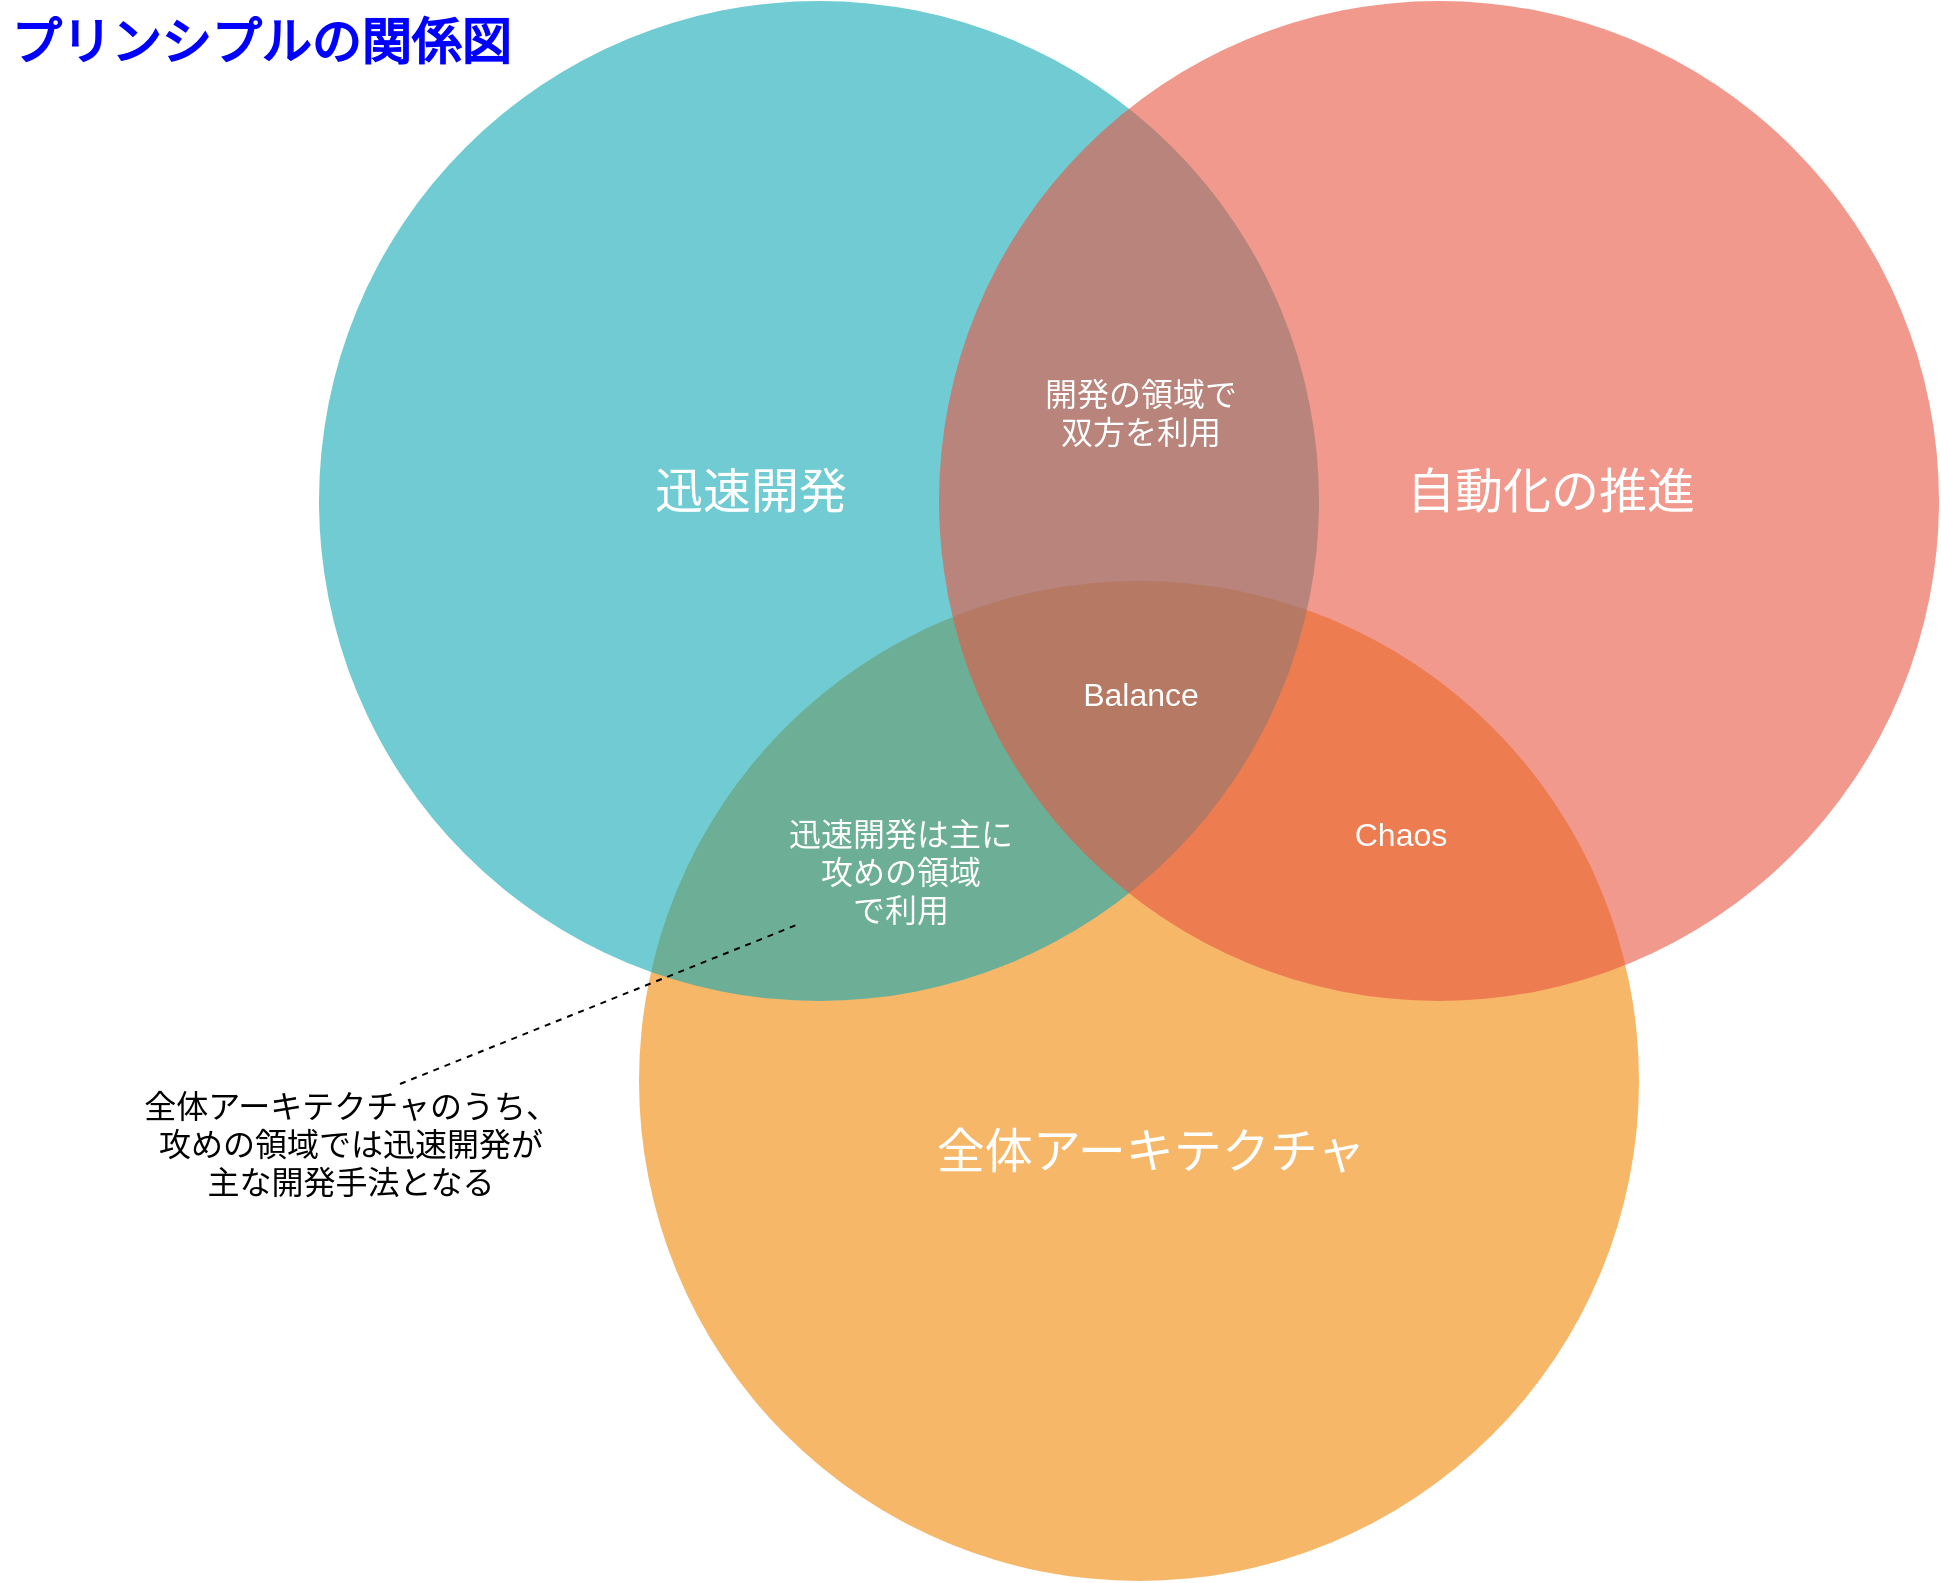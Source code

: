 <mxfile version="13.3.6" type="github">
  <diagram id="3228e29e-7158-1315-38df-8450db1d8a1d" name="プリンシプルの関係">
    <mxGraphModel dx="1261" dy="819" grid="1" gridSize="10" guides="1" tooltips="1" connect="1" arrows="1" fold="1" page="1" pageScale="1" pageWidth="1169" pageHeight="827" background="#ffffff" math="0" shadow="0">
      <root>
        <mxCell id="0" />
        <mxCell id="1" parent="0" />
        <mxCell id="21531" value="" style="ellipse;fillColor=#F08705;opacity=60;strokeColor=none;html=1;fontColor=#FFFFFF;" parent="1" vertex="1">
          <mxGeometry x="339.5" y="313.5" width="500" height="500" as="geometry" />
        </mxCell>
        <mxCell id="21532" value="" style="ellipse;fillColor=#12AAB5;opacity=60;strokeColor=none;html=1;fontColor=#FFFFFF;" parent="1" vertex="1">
          <mxGeometry x="179.5" y="23.5" width="500" height="500" as="geometry" />
        </mxCell>
        <mxCell id="21533" value="" style="ellipse;fillColor=#e85642;opacity=60;strokeColor=none;html=1;fontColor=#FFFFFF;" parent="1" vertex="1">
          <mxGeometry x="489.5" y="23.5" width="500" height="500" as="geometry" />
        </mxCell>
        <mxCell id="21534" value="迅速開発" style="text;fontSize=24;align=center;verticalAlign=middle;html=1;fontColor=#FFFFFF;" parent="1" vertex="1">
          <mxGeometry x="299.5" y="233.5" width="190" height="70" as="geometry" />
        </mxCell>
        <mxCell id="21535" value="自動化の推進" style="text;fontSize=24;align=center;verticalAlign=middle;html=1;fontColor=#FFFFFF;" parent="1" vertex="1">
          <mxGeometry x="699.5" y="233.5" width="190" height="70" as="geometry" />
        </mxCell>
        <mxCell id="21536" value="全体アーキテクチャ" style="text;fontSize=24;align=center;verticalAlign=middle;html=1;fontColor=#FFFFFF;" parent="1" vertex="1">
          <mxGeometry x="499.5" y="563.5" width="190" height="70" as="geometry" />
        </mxCell>
        <mxCell id="21537" value="開発の領域で&lt;br&gt;双方を利用" style="text;align=center;html=1;fontColor=#FFFFFF;fontSize=16;" parent="1" vertex="1">
          <mxGeometry x="569.5" y="203.5" width="40" height="40" as="geometry" />
        </mxCell>
        <mxCell id="21538" value="迅速開発は主に&lt;br&gt;攻めの領域&lt;br&gt;で利用" style="text;align=center;html=1;fontColor=#FFFFFF;fontSize=16;" parent="1" vertex="1">
          <mxGeometry x="449.5" y="423.5" width="40" height="40" as="geometry" />
        </mxCell>
        <mxCell id="21539" value="Chaos" style="text;align=center;html=1;fontColor=#FFFFFF;fontSize=16;" parent="1" vertex="1">
          <mxGeometry x="699.5" y="423.5" width="40" height="40" as="geometry" />
        </mxCell>
        <mxCell id="21540" value="Balance" style="text;align=center;html=1;fontColor=#FFFFFF;fontSize=16;" parent="1" vertex="1">
          <mxGeometry x="569.5" y="353.5" width="40" height="40" as="geometry" />
        </mxCell>
        <mxCell id="uYIvS-Z6A487wKeSPWLn-21542" value="" style="endArrow=none;dashed=1;html=1;" edge="1" parent="1">
          <mxGeometry width="50" height="50" relative="1" as="geometry">
            <mxPoint x="220" y="565" as="sourcePoint" />
            <mxPoint x="419.5" y="485" as="targetPoint" />
          </mxGeometry>
        </mxCell>
        <mxCell id="uYIvS-Z6A487wKeSPWLn-21545" value="全体アーキテクチャのうち、&lt;br&gt;攻めの領域では迅速開発が&lt;br&gt;主な開発手法となる" style="text;html=1;resizable=0;autosize=1;align=center;verticalAlign=middle;points=[];fillColor=none;strokeColor=none;rounded=0;fontSize=16;" vertex="1" parent="1">
          <mxGeometry x="85" y="565" width="220" height="60" as="geometry" />
        </mxCell>
        <mxCell id="uYIvS-Z6A487wKeSPWLn-21548" value="プリンシプルの関係図" style="text;html=1;resizable=0;autosize=1;align=center;verticalAlign=middle;points=[];fillColor=none;strokeColor=none;rounded=0;fontSize=25;fontFamily=Verdana;fontStyle=1;fontColor=#0000FF;" vertex="1" parent="1">
          <mxGeometry x="20" y="23.5" width="260" height="40" as="geometry" />
        </mxCell>
      </root>
    </mxGraphModel>
  </diagram>
</mxfile>
